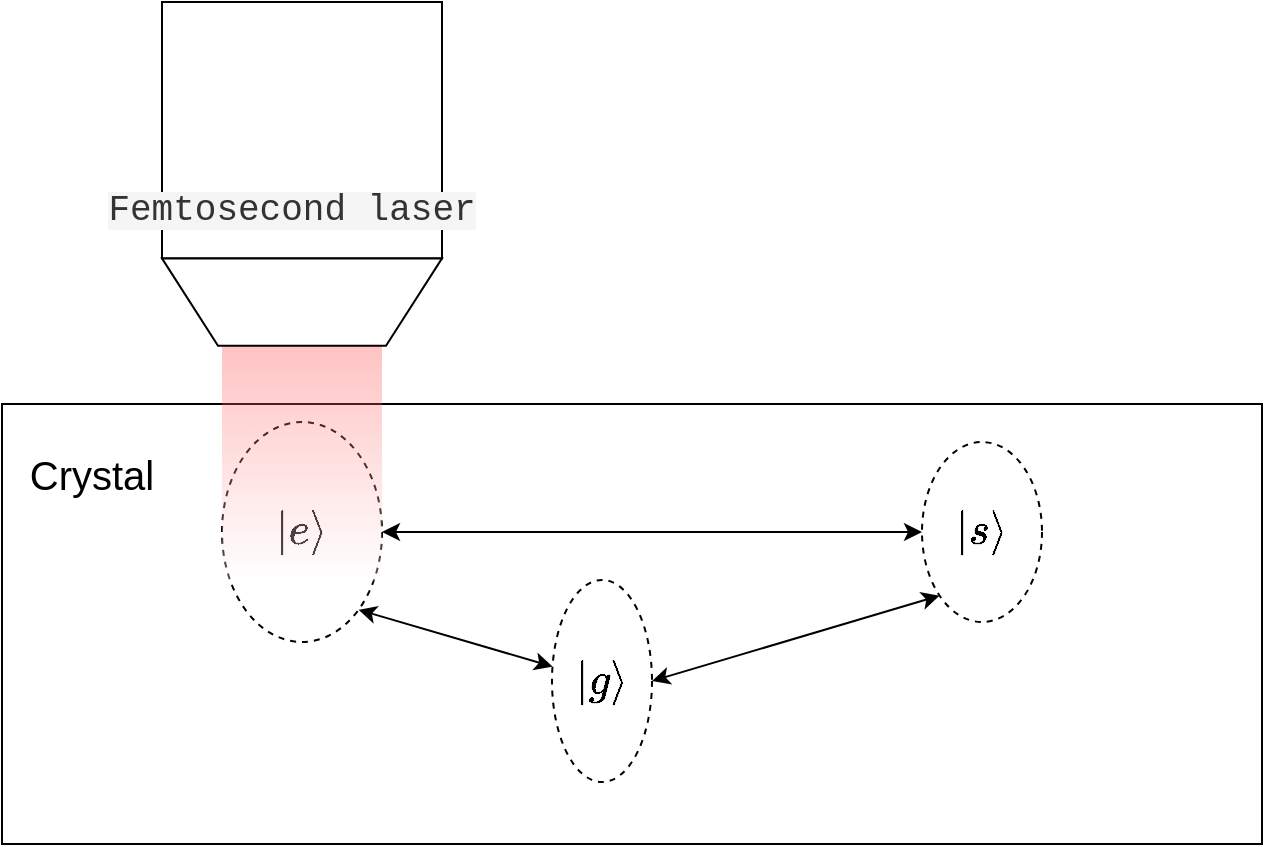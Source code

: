 <mxfile version="13.10.9" type="github">
  <diagram id="RaEsLhP9hyBYMOpqRB53" name="Page-1">
    <mxGraphModel dx="1038" dy="588" grid="1" gridSize="10" guides="1" tooltips="1" connect="1" arrows="1" fold="1" page="1" pageScale="1" pageWidth="1169" pageHeight="827" background="#ffffff" math="1" shadow="0">
      <root>
        <mxCell id="0" />
        <mxCell id="1" parent="0" />
        <mxCell id="6" value="" style="rounded=0;whiteSpace=wrap;html=1;" parent="1" vertex="1">
          <mxGeometry x="305" y="371" width="630" height="220" as="geometry" />
        </mxCell>
        <mxCell id="7" value="$$|e \rangle$$" style="ellipse;whiteSpace=wrap;html=1;dashed=1;fontSize=19;" parent="1" vertex="1">
          <mxGeometry x="415" y="380" width="80" height="110" as="geometry" />
        </mxCell>
        <mxCell id="8" value="$$|s\rangle$$" style="ellipse;whiteSpace=wrap;html=1;dashed=1;fontSize=19;" parent="1" vertex="1">
          <mxGeometry x="765" y="390" width="60" height="90" as="geometry" />
        </mxCell>
        <mxCell id="9" value="$$|g\rangle$$" style="ellipse;whiteSpace=wrap;html=1;dashed=1;fontSize=19;" parent="1" vertex="1">
          <mxGeometry x="580" y="459" width="50" height="101" as="geometry" />
        </mxCell>
        <mxCell id="16" value="" style="group" parent="1" vertex="1" connectable="0">
          <mxGeometry x="385" y="200" width="140" height="266" as="geometry" />
        </mxCell>
        <mxCell id="15" value="" style="rounded=0;whiteSpace=wrap;html=1;fillColor=#FF3333;gradientColor=#ffffff;opacity=30;strokeColor=none;" parent="16" vertex="1">
          <mxGeometry x="30" y="140" width="80" height="119.59" as="geometry" />
        </mxCell>
        <mxCell id="24" value="" style="rounded=0;whiteSpace=wrap;html=1;fillColor=#FF3333;gradientColor=#ffffff;opacity=30;strokeColor=none;" parent="16" vertex="1">
          <mxGeometry x="30" y="-7.566" width="80" height="92.94" as="geometry" />
        </mxCell>
        <mxCell id="10" value="" style="rounded=0;whiteSpace=wrap;html=1;" parent="16" vertex="1">
          <mxGeometry y="-30" width="140" height="128.193" as="geometry" />
        </mxCell>
        <mxCell id="29" value="&lt;div style=&quot;color: rgb(51, 51, 51); background-color: rgb(245, 245, 245); font-family: consolas, &amp;quot;courier new&amp;quot;, monospace; font-size: 18px; line-height: 19px;&quot;&gt;Femtosecond&amp;nbsp;laser&lt;/div&gt;" style="text;html=1;strokeColor=none;fillColor=none;align=center;verticalAlign=middle;whiteSpace=wrap;rounded=0;fontSize=18;" parent="16" vertex="1">
          <mxGeometry x="45" y="49.34" width="40" height="48.85" as="geometry" />
        </mxCell>
        <mxCell id="12" value="" style="shape=trapezoid;perimeter=trapezoidPerimeter;whiteSpace=wrap;html=1;rotation=180;" parent="16" vertex="1">
          <mxGeometry y="98.19" width="140" height="43.726" as="geometry" />
        </mxCell>
        <mxCell id="20" value="" style="endArrow=classic;startArrow=classic;html=1;entryX=0;entryY=0.5;" parent="1" source="7" target="8" edge="1">
          <mxGeometry x="305" y="51" width="50" height="50" as="geometry">
            <mxPoint x="559" y="551" as="sourcePoint" />
            <mxPoint x="649" y="551" as="targetPoint" />
          </mxGeometry>
        </mxCell>
        <mxCell id="21" value="" style="endArrow=classic;startArrow=classic;html=1;exitX=1;exitY=1;exitDx=0;exitDy=0;" parent="1" source="7" target="9" edge="1">
          <mxGeometry x="305" y="51" width="50" height="50" as="geometry">
            <mxPoint x="455" y="521" as="sourcePoint" />
            <mxPoint x="515" y="631" as="targetPoint" />
          </mxGeometry>
        </mxCell>
        <mxCell id="27" value="" style="endArrow=classic;startArrow=classic;html=1;exitX=1;exitY=0.5;entryX=0;entryY=1;" parent="1" source="9" target="8" edge="1">
          <mxGeometry x="305" y="51" width="50" height="50" as="geometry">
            <mxPoint x="305" y="831" as="sourcePoint" />
            <mxPoint x="355" y="781" as="targetPoint" />
          </mxGeometry>
        </mxCell>
        <mxCell id="o5H3n1R6OQzwtFgVDY5G-29" value="Crystal" style="text;html=1;strokeColor=none;fillColor=none;align=center;verticalAlign=middle;whiteSpace=wrap;rounded=0;strokeWidth=1;fontSize=20;" parent="1" vertex="1">
          <mxGeometry x="330" y="396" width="40" height="20" as="geometry" />
        </mxCell>
      </root>
    </mxGraphModel>
  </diagram>
</mxfile>
